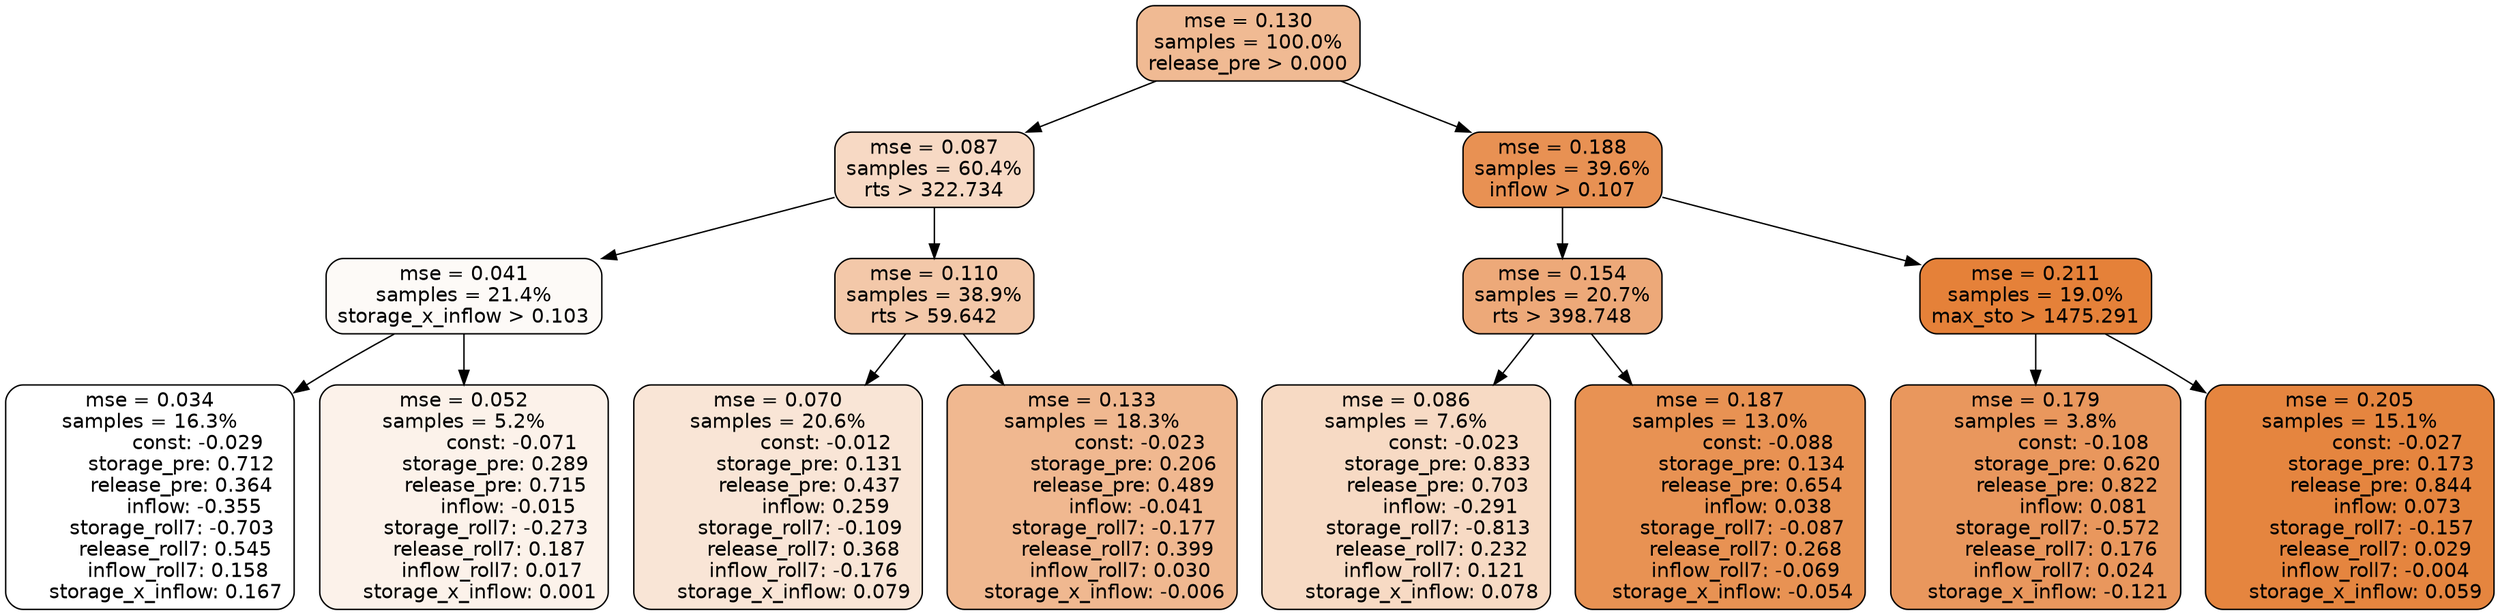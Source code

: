 digraph tree {
node [shape=rectangle, style="filled, rounded", color="black", fontname=helvetica] ;
edge [fontname=helvetica] ;
	"0" [label="mse = 0.130
samples = 100.0%
release_pre > 0.000", fillcolor="#f0ba93"]
	"1" [label="mse = 0.087
samples = 60.4%
rts > 322.734", fillcolor="#f7d9c4"]
	"8" [label="mse = 0.188
samples = 39.6%
inflow > 0.107", fillcolor="#e89153"]
	"5" [label="mse = 0.041
samples = 21.4%
storage_x_inflow > 0.103", fillcolor="#fdfaf7"]
	"2" [label="mse = 0.110
samples = 38.9%
rts > 59.642", fillcolor="#f3c8a9"]
	"9" [label="mse = 0.154
samples = 20.7%
rts > 398.748", fillcolor="#eda979"]
	"12" [label="mse = 0.211
samples = 19.0%
max_sto > 1475.291", fillcolor="#e58139"]
	"6" [label="mse = 0.034
samples = 16.3%
               const: -0.029
          storage_pre: 0.712
          release_pre: 0.364
              inflow: -0.355
       storage_roll7: -0.703
        release_roll7: 0.545
         inflow_roll7: 0.158
     storage_x_inflow: 0.167", fillcolor="#ffffff"]
	"7" [label="mse = 0.052
samples = 5.2%
               const: -0.071
          storage_pre: 0.289
          release_pre: 0.715
              inflow: -0.015
       storage_roll7: -0.273
        release_roll7: 0.187
         inflow_roll7: 0.017
     storage_x_inflow: 0.001", fillcolor="#fcf2ea"]
	"3" [label="mse = 0.070
samples = 20.6%
               const: -0.012
          storage_pre: 0.131
          release_pre: 0.437
               inflow: 0.259
       storage_roll7: -0.109
        release_roll7: 0.368
        inflow_roll7: -0.176
     storage_x_inflow: 0.079", fillcolor="#f9e5d6"]
	"4" [label="mse = 0.133
samples = 18.3%
               const: -0.023
          storage_pre: 0.206
          release_pre: 0.489
              inflow: -0.041
       storage_roll7: -0.177
        release_roll7: 0.399
         inflow_roll7: 0.030
    storage_x_inflow: -0.006", fillcolor="#f0b890"]
	"11" [label="mse = 0.086
samples = 7.6%
               const: -0.023
          storage_pre: 0.833
          release_pre: 0.703
              inflow: -0.291
       storage_roll7: -0.813
        release_roll7: 0.232
         inflow_roll7: 0.121
     storage_x_inflow: 0.078", fillcolor="#f7dac4"]
	"10" [label="mse = 0.187
samples = 13.0%
               const: -0.088
          storage_pre: 0.134
          release_pre: 0.654
               inflow: 0.038
       storage_roll7: -0.087
        release_roll7: 0.268
        inflow_roll7: -0.069
    storage_x_inflow: -0.054", fillcolor="#e89253"]
	"14" [label="mse = 0.179
samples = 3.8%
               const: -0.108
          storage_pre: 0.620
          release_pre: 0.822
               inflow: 0.081
       storage_roll7: -0.572
        release_roll7: 0.176
         inflow_roll7: 0.024
    storage_x_inflow: -0.121", fillcolor="#e9975d"]
	"13" [label="mse = 0.205
samples = 15.1%
               const: -0.027
          storage_pre: 0.173
          release_pre: 0.844
               inflow: 0.073
       storage_roll7: -0.157
        release_roll7: 0.029
        inflow_roll7: -0.004
     storage_x_inflow: 0.059", fillcolor="#e5853f"]

	"0" -> "1"
	"0" -> "8"
	"1" -> "2"
	"1" -> "5"
	"8" -> "9"
	"8" -> "12"
	"5" -> "6"
	"5" -> "7"
	"2" -> "3"
	"2" -> "4"
	"9" -> "10"
	"9" -> "11"
	"12" -> "13"
	"12" -> "14"
}